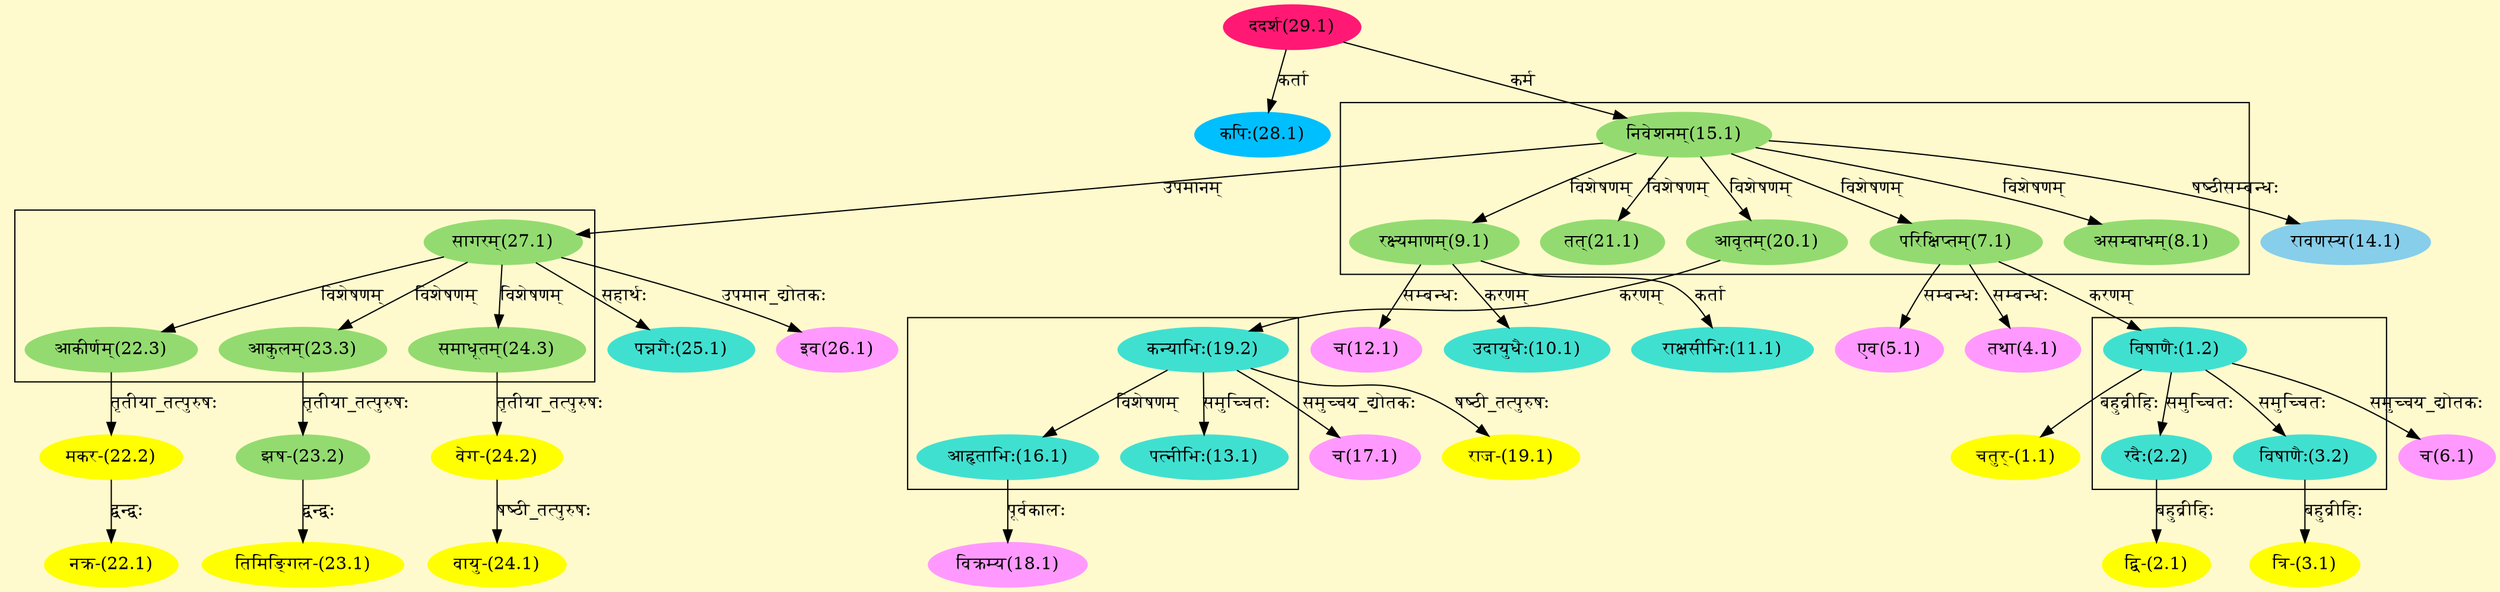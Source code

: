 digraph G{
rankdir=BT;
 compound=true;
 bgcolor="lemonchiffon1";

subgraph cluster_1{
Node2_2 [style=filled, color="#40E0D0" label = "रदैः(2.2)"]
Node1_2 [style=filled, color="#40E0D0" label = "विषाणैः(1.2)"]
Node3_2 [style=filled, color="#40E0D0" label = "विषाणैः(3.2)"]

}

subgraph cluster_2{
Node7_1 [style=filled, color="#93DB70" label = "परिक्षिप्तम्(7.1)"]
Node15_1 [style=filled, color="#93DB70" label = "निवेशनम्(15.1)"]
Node8_1 [style=filled, color="#93DB70" label = "असम्बाधम्(8.1)"]
Node9_1 [style=filled, color="#93DB70" label = "रक्ष्यमाणम्(9.1)"]
Node20_1 [style=filled, color="#93DB70" label = "आवृतम्(20.1)"]
Node21_1 [style=filled, color="#93DB70" label = "तत्(21.1)"]

}

subgraph cluster_3{
Node13_1 [style=filled, color="#40E0D0" label = "पत्नीभिः(13.1)"]
Node19_2 [style=filled, color="#40E0D0" label = "कन्याभिः(19.2)"]
Node16_1 [style=filled, color="#40E0D0" label = "आहृताभिः(16.1)"]

}

subgraph cluster_4{
Node22_3 [style=filled, color="#93DB70" label = "आकीर्णम्(22.3)"]
Node27_1 [style=filled, color="#93DB70" label = "सागरम्(27.1)"]
Node23_3 [style=filled, color="#93DB70" label = "आकुलम्(23.3)"]
Node24_3 [style=filled, color="#93DB70" label = "समाधूतम्(24.3)"]

}
Node1_1 [style=filled, color="#FFFF00" label = "चतुर्-(1.1)"]
Node1_2 [style=filled, color="#40E0D0" label = "विषाणैः(1.2)"]
Node7_1 [style=filled, color="#93DB70" label = "परिक्षिप्तम्(7.1)"]
Node2_1 [style=filled, color="#FFFF00" label = "द्वि-(2.1)"]
Node2_2 [style=filled, color="#40E0D0" label = "रदैः(2.2)"]
Node3_1 [style=filled, color="#FFFF00" label = "त्रि-(3.1)"]
Node3_2 [style=filled, color="#40E0D0" label = "विषाणैः(3.2)"]
Node4_1 [style=filled, color="#FF99FF" label = "तथा(4.1)"]
Node5_1 [style=filled, color="#FF99FF" label = "एव(5.1)"]
Node6_1 [style=filled, color="#FF99FF" label = "च(6.1)"]
Node10_1 [style=filled, color="#40E0D0" label = "उदायुधैः(10.1)"]
Node9_1 [style=filled, color="#93DB70" label = "रक्ष्यमाणम्(9.1)"]
Node11_1 [style=filled, color="#40E0D0" label = "राक्षसीभिः(11.1)"]
Node12_1 [style=filled, color="#FF99FF" label = "च(12.1)"]
Node14_1 [style=filled, color="#87CEEB" label = "रावणस्य(14.1)"]
Node15_1 [style=filled, color="#93DB70" label = "निवेशनम्(15.1)"]
Node29_1 [style=filled, color="#FF1975" label = "ददर्श(29.1)"]
Node17_1 [style=filled, color="#FF99FF" label = "च(17.1)"]
Node19_2 [style=filled, color="#40E0D0" label = "कन्याभिः(19.2)"]
Node18_1 [style=filled, color="#FF99FF" label = "विक्रम्य(18.1)"]
Node16_1 [style=filled, color="#40E0D0" label = "आहृताभिः(16.1)"]
Node19_1 [style=filled, color="#FFFF00" label = "राज-(19.1)"]
Node20_1 [style=filled, color="#93DB70" label = "आवृतम्(20.1)"]
Node22_1 [style=filled, color="#FFFF00" label = "नक्र-(22.1)"]
Node22_2 [style=filled, color="#FFFF00" label = "मकर-(22.2)"]
Node22_3 [style=filled, color="#93DB70" label = "आकीर्णम्(22.3)"]
Node23_1 [style=filled, color="#FFFF00" label = "तिमिङ्गिल-(23.1)"]
Node23_2 [style=filled, color="#93DB70" label = "झष-(23.2)"]
Node23_3 [style=filled, color="#93DB70" label = "आकुलम्(23.3)"]
Node24_1 [style=filled, color="#FFFF00" label = "वायु-(24.1)"]
Node24_2 [style=filled, color="#FFFF00" label = "वेग-(24.2)"]
Node24_3 [style=filled, color="#93DB70" label = "समाधूतम्(24.3)"]
Node25_1 [style=filled, color="#40E0D0" label = "पन्नगैः(25.1)"]
Node27_1 [style=filled, color="#93DB70" label = "सागरम्(27.1)"]
Node26_1 [style=filled, color="#FF99FF" label = "इव(26.1)"]
Node28_1 [style=filled, color="#00BFFF" label = "कपिः(28.1)"]
/* Start of Relations section */

Node1_1 -> Node1_2 [  label="बहुव्रीहिः"  dir="back" ]
Node1_2 -> Node7_1 [  label="करणम्"  dir="back" ]
Node2_1 -> Node2_2 [  label="बहुव्रीहिः"  dir="back" ]
Node2_2 -> Node1_2 [  label="समुच्चितः"  dir="back" ]
Node3_1 -> Node3_2 [  label="बहुव्रीहिः"  dir="back" ]
Node3_2 -> Node1_2 [  label="समुच्चितः"  dir="back" ]
Node4_1 -> Node7_1 [  label="सम्बन्धः"  dir="back" ]
Node5_1 -> Node7_1 [  label="सम्बन्धः"  dir="back" ]
Node6_1 -> Node1_2 [  label="समुच्चय_द्योतकः"  dir="back" ]
Node7_1 -> Node15_1 [  label="विशेषणम्"  dir="back" ]
Node8_1 -> Node15_1 [  label="विशेषणम्"  dir="back" ]
Node9_1 -> Node15_1 [  label="विशेषणम्"  dir="back" ]
Node10_1 -> Node9_1 [  label="करणम्"  dir="back" ]
Node11_1 -> Node9_1 [  label="कर्ता"  dir="back" ]
Node12_1 -> Node9_1 [  label="सम्बन्धः"  dir="back" ]
Node13_1 -> Node19_2 [  label="समुच्चितः"  dir="back" ]
Node14_1 -> Node15_1 [  label="षष्ठीसम्बन्धः"  dir="back" ]
Node15_1 -> Node29_1 [  label="कर्म"  dir="back" ]
Node16_1 -> Node19_2 [  label="विशेषणम्"  dir="back" ]
Node17_1 -> Node19_2 [  label="समुच्चय_द्योतकः"  dir="back" ]
Node18_1 -> Node16_1 [  label="पूर्वकालः"  dir="back" ]
Node19_1 -> Node19_2 [  label="षष्ठी_तत्पुरुषः"  dir="back" ]
Node19_2 -> Node20_1 [  label="करणम्"  dir="back" ]
Node20_1 -> Node15_1 [  label="विशेषणम्"  dir="back" ]
Node21_1 -> Node15_1 [  label="विशेषणम्"  dir="back" ]
Node22_1 -> Node22_2 [  label="द्वन्द्वः"  dir="back" ]
Node22_2 -> Node22_3 [  label="तृतीया_तत्पुरुषः"  dir="back" ]
Node22_3 -> Node27_1 [  label="विशेषणम्"  dir="back" ]
Node23_1 -> Node23_2 [  label="द्वन्द्वः"  dir="back" ]
Node23_2 -> Node23_3 [  label="तृतीया_तत्पुरुषः"  dir="back" ]
Node23_3 -> Node27_1 [  label="विशेषणम्"  dir="back" ]
Node24_1 -> Node24_2 [  label="षष्ठी_तत्पुरुषः"  dir="back" ]
Node24_2 -> Node24_3 [  label="तृतीया_तत्पुरुषः"  dir="back" ]
Node24_3 -> Node27_1 [  label="विशेषणम्"  dir="back" ]
Node25_1 -> Node27_1 [  label="सहार्थः"  dir="back" ]
Node26_1 -> Node27_1 [  label="उपमान_द्योतकः"  dir="back" ]
Node27_1 -> Node15_1 [  label="उपमानम्"  dir="back" ]
Node28_1 -> Node29_1 [  label="कर्ता"  dir="back" ]
}
